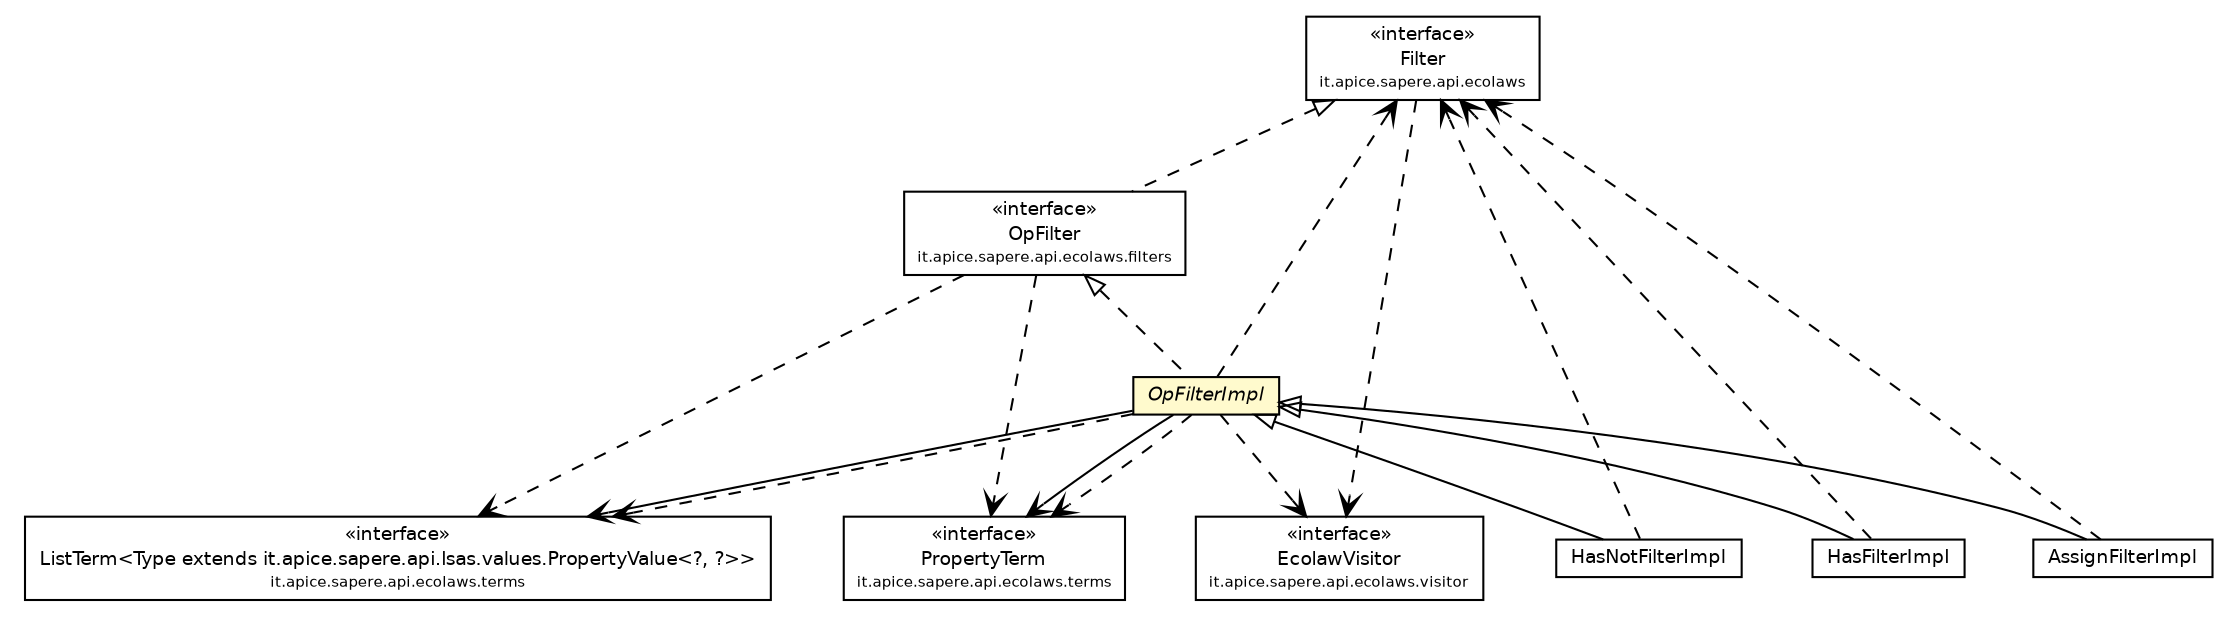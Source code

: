 #!/usr/local/bin/dot
#
# Class diagram 
# Generated by UmlGraph version 4.4 (http://www.spinellis.gr/sw/umlgraph)
#

digraph G {
	edge [fontname="Helvetica",fontsize=10,labelfontname="Helvetica",labelfontsize=10];
	node [fontname="Helvetica",fontsize=10,shape=plaintext];
	// it.apice.sapere.api.ecolaws.Filter
	c38116 [label=<<table border="0" cellborder="1" cellspacing="0" cellpadding="2" port="p" href="../../Filter.html">
		<tr><td><table border="0" cellspacing="0" cellpadding="1">
			<tr><td> &laquo;interface&raquo; </td></tr>
			<tr><td> Filter </td></tr>
			<tr><td><font point-size="7.0"> it.apice.sapere.api.ecolaws </font></td></tr>
		</table></td></tr>
		</table>>, fontname="Helvetica", fontcolor="black", fontsize=9.0];
	// it.apice.sapere.api.ecolaws.filters.OpFilter
	c38119 [label=<<table border="0" cellborder="1" cellspacing="0" cellpadding="2" port="p" href="../../filters/OpFilter.html">
		<tr><td><table border="0" cellspacing="0" cellpadding="1">
			<tr><td> &laquo;interface&raquo; </td></tr>
			<tr><td> OpFilter </td></tr>
			<tr><td><font point-size="7.0"> it.apice.sapere.api.ecolaws.filters </font></td></tr>
		</table></td></tr>
		</table>>, fontname="Helvetica", fontcolor="black", fontsize=9.0];
	// it.apice.sapere.api.ecolaws.terms.PropertyTerm
	c38141 [label=<<table border="0" cellborder="1" cellspacing="0" cellpadding="2" port="p" href="../../terms/PropertyTerm.html">
		<tr><td><table border="0" cellspacing="0" cellpadding="1">
			<tr><td> &laquo;interface&raquo; </td></tr>
			<tr><td> PropertyTerm </td></tr>
			<tr><td><font point-size="7.0"> it.apice.sapere.api.ecolaws.terms </font></td></tr>
		</table></td></tr>
		</table>>, fontname="Helvetica", fontcolor="black", fontsize=9.0];
	// it.apice.sapere.api.ecolaws.terms.ListTerm<Type extends it.apice.sapere.api.lsas.values.PropertyValue<?, ?>>
	c38143 [label=<<table border="0" cellborder="1" cellspacing="0" cellpadding="2" port="p" href="../../terms/ListTerm.html">
		<tr><td><table border="0" cellspacing="0" cellpadding="1">
			<tr><td> &laquo;interface&raquo; </td></tr>
			<tr><td> ListTerm&lt;Type extends it.apice.sapere.api.lsas.values.PropertyValue&lt;?, ?&gt;&gt; </td></tr>
			<tr><td><font point-size="7.0"> it.apice.sapere.api.ecolaws.terms </font></td></tr>
		</table></td></tr>
		</table>>, fontname="Helvetica", fontcolor="black", fontsize=9.0];
	// it.apice.sapere.api.ecolaws.visitor.EcolawVisitor
	c38147 [label=<<table border="0" cellborder="1" cellspacing="0" cellpadding="2" port="p" href="../../visitor/EcolawVisitor.html">
		<tr><td><table border="0" cellspacing="0" cellpadding="1">
			<tr><td> &laquo;interface&raquo; </td></tr>
			<tr><td> EcolawVisitor </td></tr>
			<tr><td><font point-size="7.0"> it.apice.sapere.api.ecolaws.visitor </font></td></tr>
		</table></td></tr>
		</table>>, fontname="Helvetica", fontcolor="black", fontsize=9.0];
	// it.apice.sapere.api.ecolaws.filter.impl.OpFilterImpl
	c38206 [label=<<table border="0" cellborder="1" cellspacing="0" cellpadding="2" port="p" bgcolor="lemonChiffon" href="./OpFilterImpl.html">
		<tr><td><table border="0" cellspacing="0" cellpadding="1">
			<tr><td><font face="Helvetica-Oblique"> OpFilterImpl </font></td></tr>
		</table></td></tr>
		</table>>, fontname="Helvetica", fontcolor="black", fontsize=9.0];
	// it.apice.sapere.api.ecolaws.filter.impl.HasNotFilterImpl
	c38208 [label=<<table border="0" cellborder="1" cellspacing="0" cellpadding="2" port="p" href="./HasNotFilterImpl.html">
		<tr><td><table border="0" cellspacing="0" cellpadding="1">
			<tr><td> HasNotFilterImpl </td></tr>
		</table></td></tr>
		</table>>, fontname="Helvetica", fontcolor="black", fontsize=9.0];
	// it.apice.sapere.api.ecolaws.filter.impl.HasFilterImpl
	c38209 [label=<<table border="0" cellborder="1" cellspacing="0" cellpadding="2" port="p" href="./HasFilterImpl.html">
		<tr><td><table border="0" cellspacing="0" cellpadding="1">
			<tr><td> HasFilterImpl </td></tr>
		</table></td></tr>
		</table>>, fontname="Helvetica", fontcolor="black", fontsize=9.0];
	// it.apice.sapere.api.ecolaws.filter.impl.AssignFilterImpl
	c38213 [label=<<table border="0" cellborder="1" cellspacing="0" cellpadding="2" port="p" href="./AssignFilterImpl.html">
		<tr><td><table border="0" cellspacing="0" cellpadding="1">
			<tr><td> AssignFilterImpl </td></tr>
		</table></td></tr>
		</table>>, fontname="Helvetica", fontcolor="black", fontsize=9.0];
	//it.apice.sapere.api.ecolaws.filters.OpFilter implements it.apice.sapere.api.ecolaws.Filter
	c38116:p -> c38119:p [dir=back,arrowtail=empty,style=dashed];
	//it.apice.sapere.api.ecolaws.filter.impl.OpFilterImpl implements it.apice.sapere.api.ecolaws.filters.OpFilter
	c38119:p -> c38206:p [dir=back,arrowtail=empty,style=dashed];
	//it.apice.sapere.api.ecolaws.filter.impl.HasNotFilterImpl extends it.apice.sapere.api.ecolaws.filter.impl.OpFilterImpl
	c38206:p -> c38208:p [dir=back,arrowtail=empty];
	//it.apice.sapere.api.ecolaws.filter.impl.HasFilterImpl extends it.apice.sapere.api.ecolaws.filter.impl.OpFilterImpl
	c38206:p -> c38209:p [dir=back,arrowtail=empty];
	//it.apice.sapere.api.ecolaws.filter.impl.AssignFilterImpl extends it.apice.sapere.api.ecolaws.filter.impl.OpFilterImpl
	c38206:p -> c38213:p [dir=back,arrowtail=empty];
	// it.apice.sapere.api.ecolaws.filter.impl.OpFilterImpl NAVASSOC it.apice.sapere.api.ecolaws.terms.PropertyTerm
	c38206:p -> c38141:p [taillabel="", label="", headlabel="", fontname="Helvetica", fontcolor="black", fontsize=10.0, color="black", arrowhead=open];
	// it.apice.sapere.api.ecolaws.filter.impl.OpFilterImpl NAVASSOC it.apice.sapere.api.ecolaws.terms.ListTerm<Type extends it.apice.sapere.api.lsas.values.PropertyValue<?, ?>>
	c38206:p -> c38143:p [taillabel="", label="", headlabel="", fontname="Helvetica", fontcolor="black", fontsize=10.0, color="black", arrowhead=open];
	// it.apice.sapere.api.ecolaws.Filter DEPEND it.apice.sapere.api.ecolaws.visitor.EcolawVisitor
	c38116:p -> c38147:p [taillabel="", label="", headlabel="", fontname="Helvetica", fontcolor="black", fontsize=10.0, color="black", arrowhead=open, style=dashed];
	// it.apice.sapere.api.ecolaws.filters.OpFilter DEPEND it.apice.sapere.api.ecolaws.terms.PropertyTerm
	c38119:p -> c38141:p [taillabel="", label="", headlabel="", fontname="Helvetica", fontcolor="black", fontsize=10.0, color="black", arrowhead=open, style=dashed];
	// it.apice.sapere.api.ecolaws.filters.OpFilter DEPEND it.apice.sapere.api.ecolaws.terms.ListTerm<Type extends it.apice.sapere.api.lsas.values.PropertyValue<?, ?>>
	c38119:p -> c38143:p [taillabel="", label="", headlabel="", fontname="Helvetica", fontcolor="black", fontsize=10.0, color="black", arrowhead=open, style=dashed];
	// it.apice.sapere.api.ecolaws.filter.impl.OpFilterImpl DEPEND it.apice.sapere.api.ecolaws.terms.PropertyTerm
	c38206:p -> c38141:p [taillabel="", label="", headlabel="", fontname="Helvetica", fontcolor="black", fontsize=10.0, color="black", arrowhead=open, style=dashed];
	// it.apice.sapere.api.ecolaws.filter.impl.OpFilterImpl DEPEND it.apice.sapere.api.ecolaws.terms.ListTerm<Type extends it.apice.sapere.api.lsas.values.PropertyValue<?, ?>>
	c38206:p -> c38143:p [taillabel="", label="", headlabel="", fontname="Helvetica", fontcolor="black", fontsize=10.0, color="black", arrowhead=open, style=dashed];
	// it.apice.sapere.api.ecolaws.filter.impl.OpFilterImpl DEPEND it.apice.sapere.api.ecolaws.visitor.EcolawVisitor
	c38206:p -> c38147:p [taillabel="", label="", headlabel="", fontname="Helvetica", fontcolor="black", fontsize=10.0, color="black", arrowhead=open, style=dashed];
	// it.apice.sapere.api.ecolaws.filter.impl.OpFilterImpl DEPEND it.apice.sapere.api.ecolaws.Filter
	c38206:p -> c38116:p [taillabel="", label="", headlabel="", fontname="Helvetica", fontcolor="black", fontsize=10.0, color="black", arrowhead=open, style=dashed];
	// it.apice.sapere.api.ecolaws.filter.impl.HasNotFilterImpl DEPEND it.apice.sapere.api.ecolaws.Filter
	c38208:p -> c38116:p [taillabel="", label="", headlabel="", fontname="Helvetica", fontcolor="black", fontsize=10.0, color="black", arrowhead=open, style=dashed];
	// it.apice.sapere.api.ecolaws.filter.impl.HasFilterImpl DEPEND it.apice.sapere.api.ecolaws.Filter
	c38209:p -> c38116:p [taillabel="", label="", headlabel="", fontname="Helvetica", fontcolor="black", fontsize=10.0, color="black", arrowhead=open, style=dashed];
	// it.apice.sapere.api.ecolaws.filter.impl.AssignFilterImpl DEPEND it.apice.sapere.api.ecolaws.Filter
	c38213:p -> c38116:p [taillabel="", label="", headlabel="", fontname="Helvetica", fontcolor="black", fontsize=10.0, color="black", arrowhead=open, style=dashed];
}


